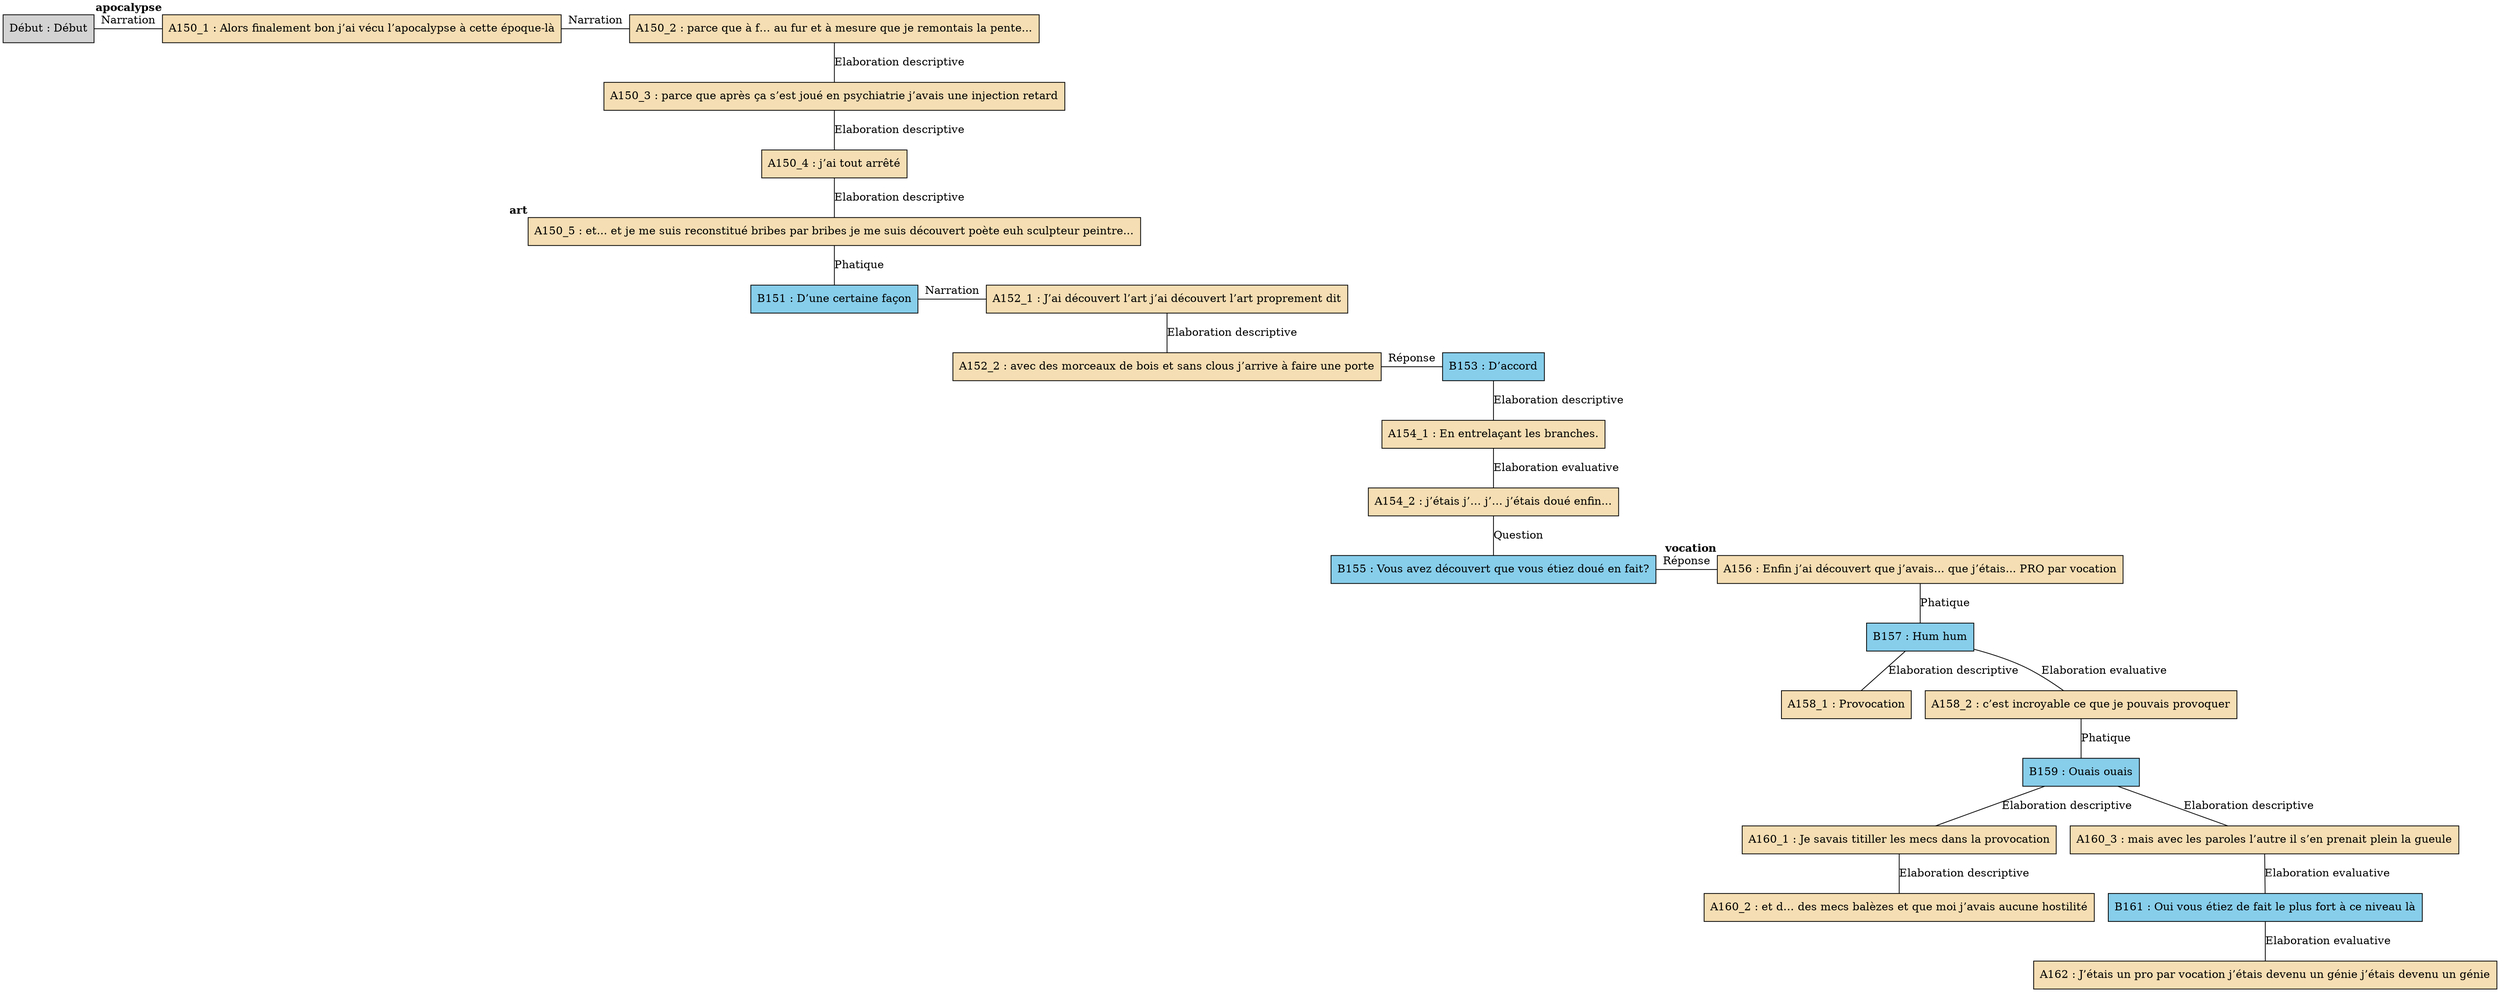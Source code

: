digraph E05 {
	node [shape=box style=filled]
	"Début" [label="Début : Début" xlabel=""]
	A150_1 [label="A150_1 : Alors finalement bon j’ai vécu l’apocalypse à cette époque-là" fillcolor=wheat xlabel=<<B>apocalypse</B>>]
	A150_2 [label="A150_2 : parce que à f… au fur et à mesure que je remontais la pente..." fillcolor=wheat xlabel=""]
	A150_3 [label="A150_3 : parce que après ça s’est joué en psychiatrie j’avais une injection retard" fillcolor=wheat xlabel=""]
	A150_4 [label="A150_4 : j’ai tout arrêté" fillcolor=wheat xlabel=""]
	A150_5 [label="A150_5 : et... et je me suis reconstitué bribes par bribes je me suis découvert poète euh sculpteur peintre..." fillcolor=wheat xlabel=<<B>art</B>>]
	B151 [label="B151 : D’une certaine façon" fillcolor=skyblue xlabel=""]
	A152_1 [label="A152_1 : J’ai découvert l’art j’ai découvert l’art proprement dit" fillcolor=wheat xlabel=""]
	A152_2 [label="A152_2 : avec des morceaux de bois et sans clous j’arrive à faire une porte" fillcolor=wheat xlabel=""]
	B153 [label="B153 : D’accord" fillcolor=skyblue xlabel=""]
	A154_1 [label="A154_1 : En entrelaçant les branches." fillcolor=wheat xlabel=""]
	A154_2 [label="A154_2 : j’étais j’… j’… j’étais doué enfin..." fillcolor=wheat xlabel=""]
	B155 [label="B155 : Vous avez découvert que vous étiez doué en fait?" fillcolor=skyblue xlabel=""]
	A156 [label="A156 : Enfin j’ai découvert que j’avais... que j’étais... PRO par vocation" fillcolor=wheat xlabel=<<B>vocation</B>>]
	B157 [label="B157 : Hum hum" fillcolor=skyblue xlabel=""]
	A158_1 [label="A158_1 : Provocation" fillcolor=wheat xlabel=""]
	A158_2 [label="A158_2 : c’est incroyable ce que je pouvais provoquer" fillcolor=wheat xlabel=""]
	B159 [label="B159 : Ouais ouais" fillcolor=skyblue xlabel=""]
	A160_1 [label="A160_1 : Je savais titiller les mecs dans la provocation" fillcolor=wheat xlabel=""]
	A160_2 [label="A160_2 : et d… des mecs balèzes et que moi j’avais aucune hostilité" fillcolor=wheat xlabel=""]
	A160_3 [label="A160_3 : mais avec les paroles l’autre il s’en prenait plein la gueule" fillcolor=wheat xlabel=""]
	B161 [label="B161 : Oui vous étiez de fait le plus fort à ce niveau là" fillcolor=skyblue xlabel=""]
	A162 [label="A162 : J’étais un pro par vocation j’étais devenu un génie j’étais devenu un génie" fillcolor=wheat xlabel=""]
	{
		rank=same
		"Début"
		A150_1
		"Début" -> A150_1 [label=Narration dir=none]
	}
	A150_5 -> B151 [label=Phatique dir=none]
	{
		rank=same
		A150_1
		A150_2
		A150_1 -> A150_2 [label=Narration dir=none]
	}
	A150_2 -> A150_3 [label="Elaboration descriptive" dir=none]
	A150_3 -> A150_4 [label="Elaboration descriptive" dir=none]
	A150_4 -> A150_5 [label="Elaboration descriptive" dir=none]
	{
		rank=same
		B151
		A152_1
		B151 -> A152_1 [label=Narration dir=none]
	}
	A152_1 -> A152_2 [label="Elaboration descriptive" dir=none]
	{
		rank=same
		A152_2
		B153
		A152_2 -> B153 [label="Réponse" dir=none]
	}
	B153 -> A154_1 [label="Elaboration descriptive" dir=none]
	A154_1 -> A154_2 [label="Elaboration evaluative" dir=none]
	A154_2 -> B155 [label=Question dir=none]
	{
		rank=same
		B155
		A156
		B155 -> A156 [label="Réponse" dir=none]
	}
	A156 -> B157 [label=Phatique dir=none]
	B157 -> A158_1 [label="Elaboration descriptive" dir=none]
	B157 -> A158_2 [label="Elaboration evaluative" dir=none]
	A158_2 -> B159 [label=Phatique dir=none]
	B159 -> A160_1 [label="Elaboration descriptive" dir=none]
	A160_1 -> A160_2 [label="Elaboration descriptive" dir=none]
	B159 -> A160_3 [label="Elaboration descriptive" dir=none]
	A160_3 -> B161 [label="Elaboration evaluative" dir=none]
	B161 -> A162 [label="Elaboration evaluative" dir=none]
}
